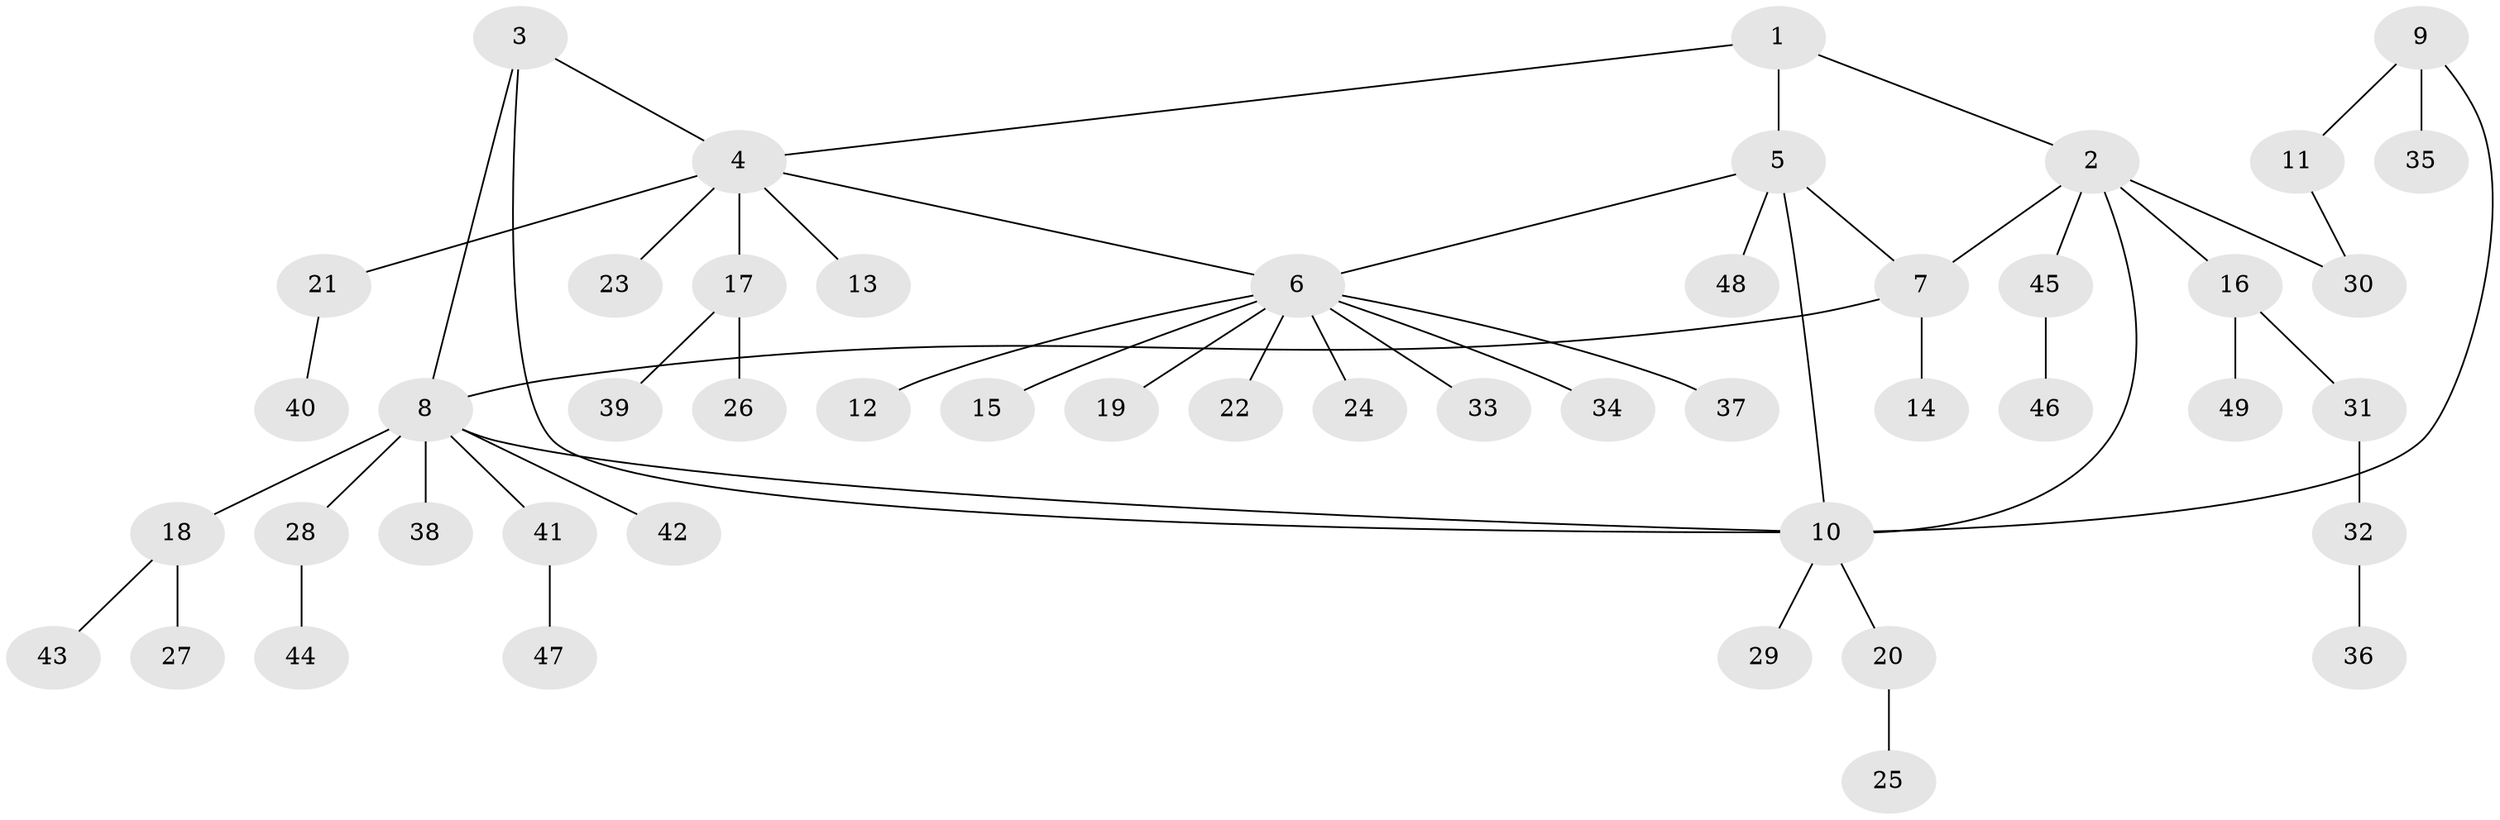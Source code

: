 // coarse degree distribution, {9: 0.041666666666666664, 7: 0.08333333333333333, 6: 0.041666666666666664, 2: 0.20833333333333334, 1: 0.625}
// Generated by graph-tools (version 1.1) at 2025/19/03/04/25 18:19:52]
// undirected, 49 vertices, 55 edges
graph export_dot {
graph [start="1"]
  node [color=gray90,style=filled];
  1;
  2;
  3;
  4;
  5;
  6;
  7;
  8;
  9;
  10;
  11;
  12;
  13;
  14;
  15;
  16;
  17;
  18;
  19;
  20;
  21;
  22;
  23;
  24;
  25;
  26;
  27;
  28;
  29;
  30;
  31;
  32;
  33;
  34;
  35;
  36;
  37;
  38;
  39;
  40;
  41;
  42;
  43;
  44;
  45;
  46;
  47;
  48;
  49;
  1 -- 2;
  1 -- 4;
  1 -- 5;
  2 -- 7;
  2 -- 10;
  2 -- 16;
  2 -- 30;
  2 -- 45;
  3 -- 4;
  3 -- 8;
  3 -- 10;
  4 -- 6;
  4 -- 13;
  4 -- 17;
  4 -- 21;
  4 -- 23;
  5 -- 6;
  5 -- 7;
  5 -- 10;
  5 -- 48;
  6 -- 12;
  6 -- 15;
  6 -- 19;
  6 -- 22;
  6 -- 24;
  6 -- 33;
  6 -- 34;
  6 -- 37;
  7 -- 8;
  7 -- 14;
  8 -- 10;
  8 -- 18;
  8 -- 28;
  8 -- 38;
  8 -- 41;
  8 -- 42;
  9 -- 10;
  9 -- 11;
  9 -- 35;
  10 -- 20;
  10 -- 29;
  11 -- 30;
  16 -- 31;
  16 -- 49;
  17 -- 26;
  17 -- 39;
  18 -- 27;
  18 -- 43;
  20 -- 25;
  21 -- 40;
  28 -- 44;
  31 -- 32;
  32 -- 36;
  41 -- 47;
  45 -- 46;
}
